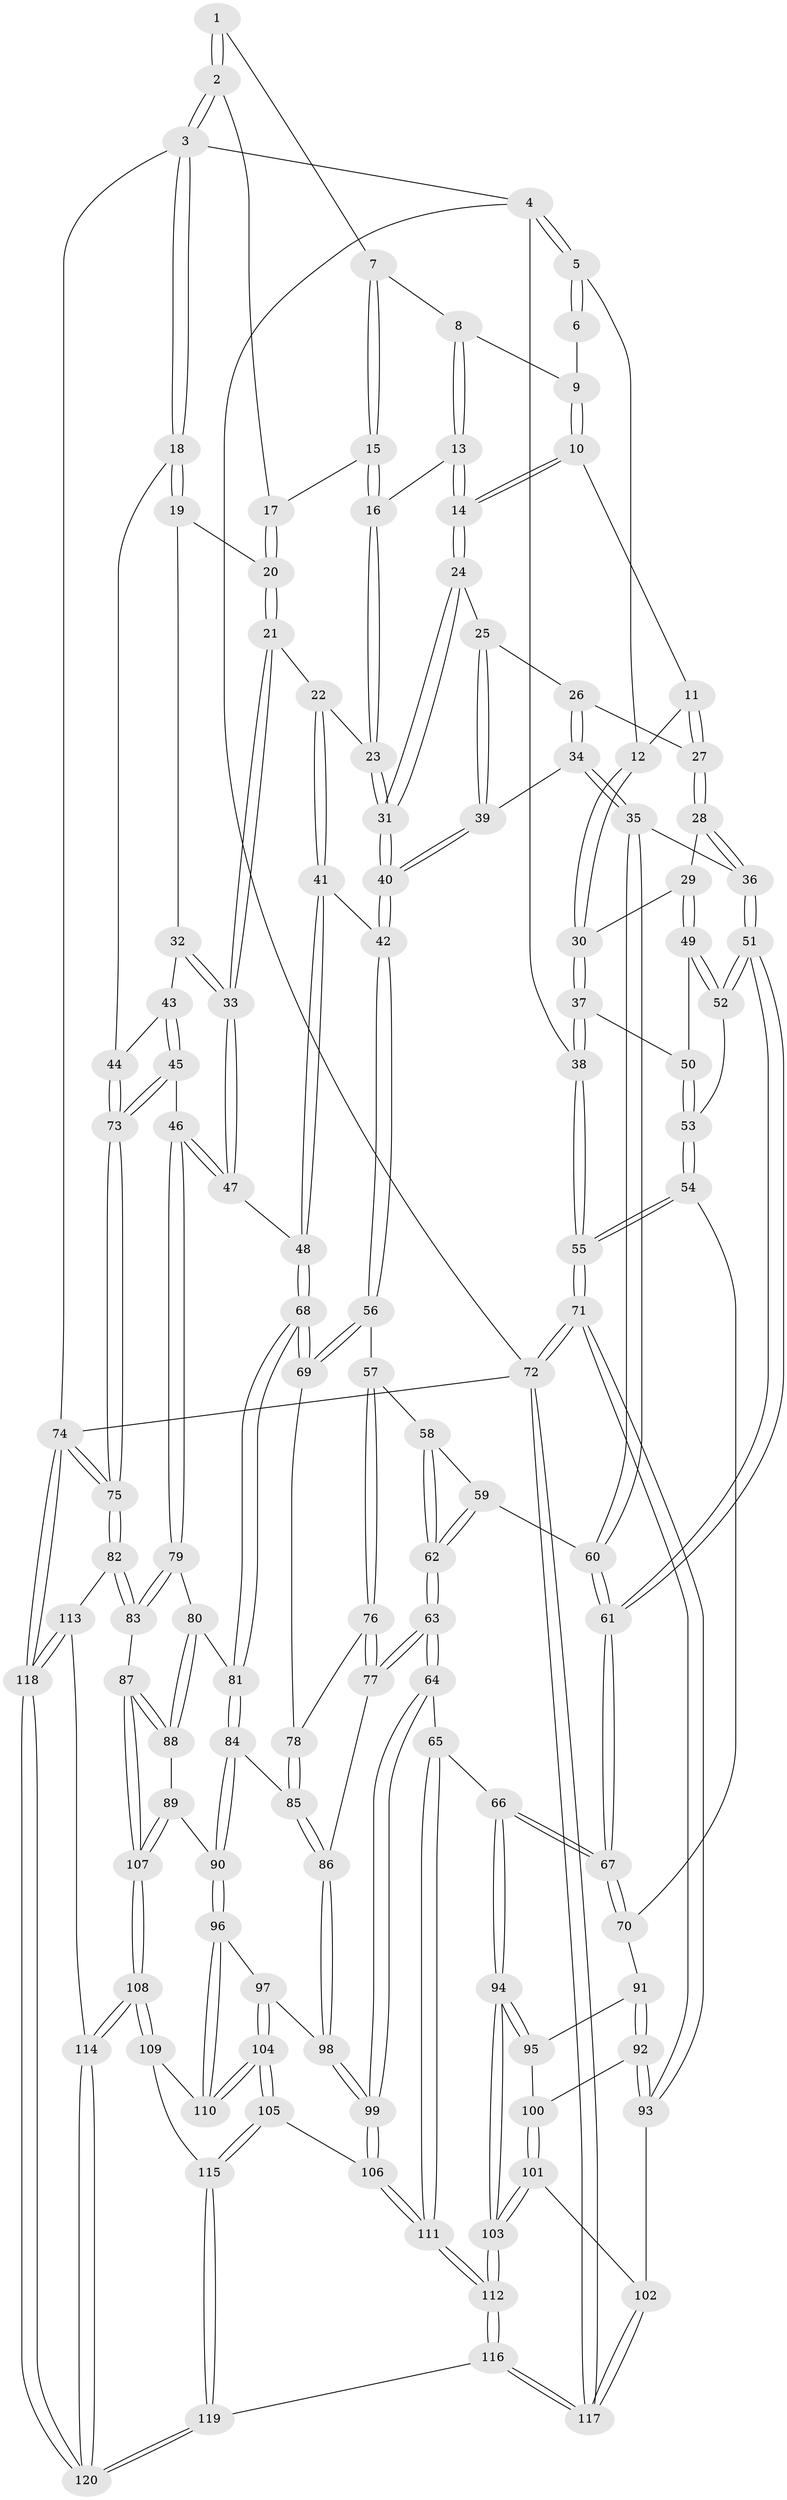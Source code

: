 // Generated by graph-tools (version 1.1) at 2025/17/03/09/25 04:17:05]
// undirected, 120 vertices, 297 edges
graph export_dot {
graph [start="1"]
  node [color=gray90,style=filled];
  1 [pos="+0.6699627191212143+0"];
  2 [pos="+1+0"];
  3 [pos="+1+0"];
  4 [pos="+0+0"];
  5 [pos="+0+0"];
  6 [pos="+0.3967120352494805+0"];
  7 [pos="+0.686380090705875+0.04418270586699843"];
  8 [pos="+0.5136302556096705+0.04442801825108237"];
  9 [pos="+0.40300702037869535+0"];
  10 [pos="+0.37650713911027095+0.095534811615844"];
  11 [pos="+0.37326628237992965+0.10263424026442772"];
  12 [pos="+0.24703872872465352+0.15658570964018967"];
  13 [pos="+0.578434590588676+0.15333226289311366"];
  14 [pos="+0.5631016001106839+0.16575728966762507"];
  15 [pos="+0.6887694181688696+0.06804361460128021"];
  16 [pos="+0.6376759095965022+0.14371026322573618"];
  17 [pos="+0.7891931098478964+0.10117612087553245"];
  18 [pos="+1+0"];
  19 [pos="+0.935400900782617+0.1306807711653931"];
  20 [pos="+0.8513215097362297+0.16873567286079239"];
  21 [pos="+0.8177359999506021+0.2582402132663197"];
  22 [pos="+0.7424393579433164+0.2444118564809118"];
  23 [pos="+0.6937915962541414+0.23133457044798192"];
  24 [pos="+0.5252192185091834+0.22749027526746932"];
  25 [pos="+0.49876214163420063+0.23591569779869156"];
  26 [pos="+0.42005018918439985+0.2132980018458488"];
  27 [pos="+0.3946323291872296+0.19106769996373124"];
  28 [pos="+0.2775346960726362+0.29192877873879786"];
  29 [pos="+0.22455805208774027+0.2631006268989996"];
  30 [pos="+0.22116022739399244+0.2573702244813841"];
  31 [pos="+0.6095842619099658+0.362168651483779"];
  32 [pos="+0.9586851730135905+0.3002671528225077"];
  33 [pos="+0.8484133783891074+0.33128686492669684"];
  34 [pos="+0.3721760866996425+0.38037404856198814"];
  35 [pos="+0.3606217995627087+0.387257905550877"];
  36 [pos="+0.3413535567903929+0.3766273858433809"];
  37 [pos="+0+0.18203220271742956"];
  38 [pos="+0+0.004214208974150752"];
  39 [pos="+0.4430466683900991+0.3587102089826439"];
  40 [pos="+0.6092227845652919+0.40717981400529124"];
  41 [pos="+0.668262152018219+0.44080967936361243"];
  42 [pos="+0.6196868689989107+0.4280698182496038"];
  43 [pos="+0.9820775280929591+0.29976638283219637"];
  44 [pos="+1+0.2272683989110657"];
  45 [pos="+0.9869145864623957+0.4805741616420319"];
  46 [pos="+0.9495180193963034+0.4843134441029946"];
  47 [pos="+0.8473904818937387+0.3363185952894754"];
  48 [pos="+0.7057359298963569+0.4526586320602039"];
  49 [pos="+0.15864702564606625+0.3690984445980616"];
  50 [pos="+0.009080912036748136+0.28845644331880554"];
  51 [pos="+0.15336731264294737+0.46580424561910383"];
  52 [pos="+0.14955581162143933+0.4632827927883078"];
  53 [pos="+0.08356813379343632+0.4654695152152302"];
  54 [pos="+0+0.5704642863387862"];
  55 [pos="+0+0.5707890720969574"];
  56 [pos="+0.5929250486121985+0.460424529833004"];
  57 [pos="+0.5442152271208002+0.4923766554357134"];
  58 [pos="+0.4980301130820796+0.4919262336937345"];
  59 [pos="+0.36741278701121155+0.407572685523531"];
  60 [pos="+0.3632084275545571+0.4031150570538997"];
  61 [pos="+0.25948628986938116+0.6463662114846098"];
  62 [pos="+0.42688098858587936+0.5468380461852832"];
  63 [pos="+0.3827675935721453+0.6714397842504549"];
  64 [pos="+0.35775947616504256+0.69018308395238"];
  65 [pos="+0.2896457438166629+0.6873498494367205"];
  66 [pos="+0.28867561475130454+0.6869398337736645"];
  67 [pos="+0.260958099853851+0.6558691808041303"];
  68 [pos="+0.7639498296009912+0.5613287894111024"];
  69 [pos="+0.6100001845996113+0.5924495668945658"];
  70 [pos="+0.08160339789123819+0.6648872831297062"];
  71 [pos="+0+0.9261708085615273"];
  72 [pos="+0+1"];
  73 [pos="+1+0.48732314911934893"];
  74 [pos="+1+1"];
  75 [pos="+1+0.7939739659615276"];
  76 [pos="+0.5129436979957096+0.6070175896812269"];
  77 [pos="+0.47117273533721504+0.6419545380338532"];
  78 [pos="+0.6010211426866282+0.620199238818966"];
  79 [pos="+0.9374446970747873+0.4991088993839429"];
  80 [pos="+0.7979822309256105+0.5744001845262254"];
  81 [pos="+0.7693297177660297+0.5686626665236456"];
  82 [pos="+1+0.7585607120301917"];
  83 [pos="+0.9741582941993105+0.7439146410434692"];
  84 [pos="+0.686290737106663+0.7011859718902312"];
  85 [pos="+0.648850900174351+0.7026284541993993"];
  86 [pos="+0.618920715983205+0.7216233492152605"];
  87 [pos="+0.9667730515071317+0.7434454014388285"];
  88 [pos="+0.9076110124410409+0.7217801934074247"];
  89 [pos="+0.7479700845222236+0.7755518849535752"];
  90 [pos="+0.7472974718678294+0.7751848739675118"];
  91 [pos="+0.07108420019461278+0.7040769748713473"];
  92 [pos="+0.04831323964240902+0.770587327547752"];
  93 [pos="+0+0.8784211532939743"];
  94 [pos="+0.19583439094969798+0.7931149323193516"];
  95 [pos="+0.12061845527746884+0.7913766260716596"];
  96 [pos="+0.6630531401433366+0.8431012289461478"];
  97 [pos="+0.6301296826678672+0.8209677238322532"];
  98 [pos="+0.5941918440743196+0.7559198178037192"];
  99 [pos="+0.4824465463232204+0.8205305374398224"];
  100 [pos="+0.07676816009224709+0.7978357822653003"];
  101 [pos="+0.08434440761907262+0.867708779782087"];
  102 [pos="+0.08110798052415785+0.8686369990966643"];
  103 [pos="+0.15369103019919358+0.8890537273853129"];
  104 [pos="+0.582425056583062+0.8793900834772359"];
  105 [pos="+0.5486755760949898+0.9066330336327457"];
  106 [pos="+0.4880851974305801+0.8647371862861774"];
  107 [pos="+0.7928527624709215+0.9176965496198075"];
  108 [pos="+0.7906175375488408+0.9406289385636529"];
  109 [pos="+0.6687543063840683+0.8794915269781798"];
  110 [pos="+0.6627277570195529+0.8477571041434551"];
  111 [pos="+0.31753817064891576+1"];
  112 [pos="+0.2529241902685439+1"];
  113 [pos="+0.9729987918800961+0.8218154760921527"];
  114 [pos="+0.8063140175495306+1"];
  115 [pos="+0.5850528406704033+0.950320436068507"];
  116 [pos="+0.2481867901008692+1"];
  117 [pos="+0+1"];
  118 [pos="+0.8190756595838039+1"];
  119 [pos="+0.6848692936506389+1"];
  120 [pos="+0.8140814536134291+1"];
  1 -- 2;
  1 -- 2;
  1 -- 7;
  2 -- 3;
  2 -- 3;
  2 -- 17;
  3 -- 4;
  3 -- 18;
  3 -- 18;
  3 -- 74;
  4 -- 5;
  4 -- 5;
  4 -- 38;
  4 -- 72;
  5 -- 6;
  5 -- 6;
  5 -- 12;
  6 -- 9;
  7 -- 8;
  7 -- 15;
  7 -- 15;
  8 -- 9;
  8 -- 13;
  8 -- 13;
  9 -- 10;
  9 -- 10;
  10 -- 11;
  10 -- 14;
  10 -- 14;
  11 -- 12;
  11 -- 27;
  11 -- 27;
  12 -- 30;
  12 -- 30;
  13 -- 14;
  13 -- 14;
  13 -- 16;
  14 -- 24;
  14 -- 24;
  15 -- 16;
  15 -- 16;
  15 -- 17;
  16 -- 23;
  16 -- 23;
  17 -- 20;
  17 -- 20;
  18 -- 19;
  18 -- 19;
  18 -- 44;
  19 -- 20;
  19 -- 32;
  20 -- 21;
  20 -- 21;
  21 -- 22;
  21 -- 33;
  21 -- 33;
  22 -- 23;
  22 -- 41;
  22 -- 41;
  23 -- 31;
  23 -- 31;
  24 -- 25;
  24 -- 31;
  24 -- 31;
  25 -- 26;
  25 -- 39;
  25 -- 39;
  26 -- 27;
  26 -- 34;
  26 -- 34;
  27 -- 28;
  27 -- 28;
  28 -- 29;
  28 -- 36;
  28 -- 36;
  29 -- 30;
  29 -- 49;
  29 -- 49;
  30 -- 37;
  30 -- 37;
  31 -- 40;
  31 -- 40;
  32 -- 33;
  32 -- 33;
  32 -- 43;
  33 -- 47;
  33 -- 47;
  34 -- 35;
  34 -- 35;
  34 -- 39;
  35 -- 36;
  35 -- 60;
  35 -- 60;
  36 -- 51;
  36 -- 51;
  37 -- 38;
  37 -- 38;
  37 -- 50;
  38 -- 55;
  38 -- 55;
  39 -- 40;
  39 -- 40;
  40 -- 42;
  40 -- 42;
  41 -- 42;
  41 -- 48;
  41 -- 48;
  42 -- 56;
  42 -- 56;
  43 -- 44;
  43 -- 45;
  43 -- 45;
  44 -- 73;
  44 -- 73;
  45 -- 46;
  45 -- 73;
  45 -- 73;
  46 -- 47;
  46 -- 47;
  46 -- 79;
  46 -- 79;
  47 -- 48;
  48 -- 68;
  48 -- 68;
  49 -- 50;
  49 -- 52;
  49 -- 52;
  50 -- 53;
  50 -- 53;
  51 -- 52;
  51 -- 52;
  51 -- 61;
  51 -- 61;
  52 -- 53;
  53 -- 54;
  53 -- 54;
  54 -- 55;
  54 -- 55;
  54 -- 70;
  55 -- 71;
  55 -- 71;
  56 -- 57;
  56 -- 69;
  56 -- 69;
  57 -- 58;
  57 -- 76;
  57 -- 76;
  58 -- 59;
  58 -- 62;
  58 -- 62;
  59 -- 60;
  59 -- 62;
  59 -- 62;
  60 -- 61;
  60 -- 61;
  61 -- 67;
  61 -- 67;
  62 -- 63;
  62 -- 63;
  63 -- 64;
  63 -- 64;
  63 -- 77;
  63 -- 77;
  64 -- 65;
  64 -- 99;
  64 -- 99;
  65 -- 66;
  65 -- 111;
  65 -- 111;
  66 -- 67;
  66 -- 67;
  66 -- 94;
  66 -- 94;
  67 -- 70;
  67 -- 70;
  68 -- 69;
  68 -- 69;
  68 -- 81;
  68 -- 81;
  69 -- 78;
  70 -- 91;
  71 -- 72;
  71 -- 72;
  71 -- 93;
  71 -- 93;
  72 -- 117;
  72 -- 117;
  72 -- 74;
  73 -- 75;
  73 -- 75;
  74 -- 75;
  74 -- 75;
  74 -- 118;
  74 -- 118;
  75 -- 82;
  75 -- 82;
  76 -- 77;
  76 -- 77;
  76 -- 78;
  77 -- 86;
  78 -- 85;
  78 -- 85;
  79 -- 80;
  79 -- 83;
  79 -- 83;
  80 -- 81;
  80 -- 88;
  80 -- 88;
  81 -- 84;
  81 -- 84;
  82 -- 83;
  82 -- 83;
  82 -- 113;
  83 -- 87;
  84 -- 85;
  84 -- 90;
  84 -- 90;
  85 -- 86;
  85 -- 86;
  86 -- 98;
  86 -- 98;
  87 -- 88;
  87 -- 88;
  87 -- 107;
  87 -- 107;
  88 -- 89;
  89 -- 90;
  89 -- 107;
  89 -- 107;
  90 -- 96;
  90 -- 96;
  91 -- 92;
  91 -- 92;
  91 -- 95;
  92 -- 93;
  92 -- 93;
  92 -- 100;
  93 -- 102;
  94 -- 95;
  94 -- 95;
  94 -- 103;
  94 -- 103;
  95 -- 100;
  96 -- 97;
  96 -- 110;
  96 -- 110;
  97 -- 98;
  97 -- 104;
  97 -- 104;
  98 -- 99;
  98 -- 99;
  99 -- 106;
  99 -- 106;
  100 -- 101;
  100 -- 101;
  101 -- 102;
  101 -- 103;
  101 -- 103;
  102 -- 117;
  102 -- 117;
  103 -- 112;
  103 -- 112;
  104 -- 105;
  104 -- 105;
  104 -- 110;
  104 -- 110;
  105 -- 106;
  105 -- 115;
  105 -- 115;
  106 -- 111;
  106 -- 111;
  107 -- 108;
  107 -- 108;
  108 -- 109;
  108 -- 109;
  108 -- 114;
  108 -- 114;
  109 -- 110;
  109 -- 115;
  111 -- 112;
  111 -- 112;
  112 -- 116;
  112 -- 116;
  113 -- 114;
  113 -- 118;
  113 -- 118;
  114 -- 120;
  114 -- 120;
  115 -- 119;
  115 -- 119;
  116 -- 117;
  116 -- 117;
  116 -- 119;
  118 -- 120;
  118 -- 120;
  119 -- 120;
  119 -- 120;
}
